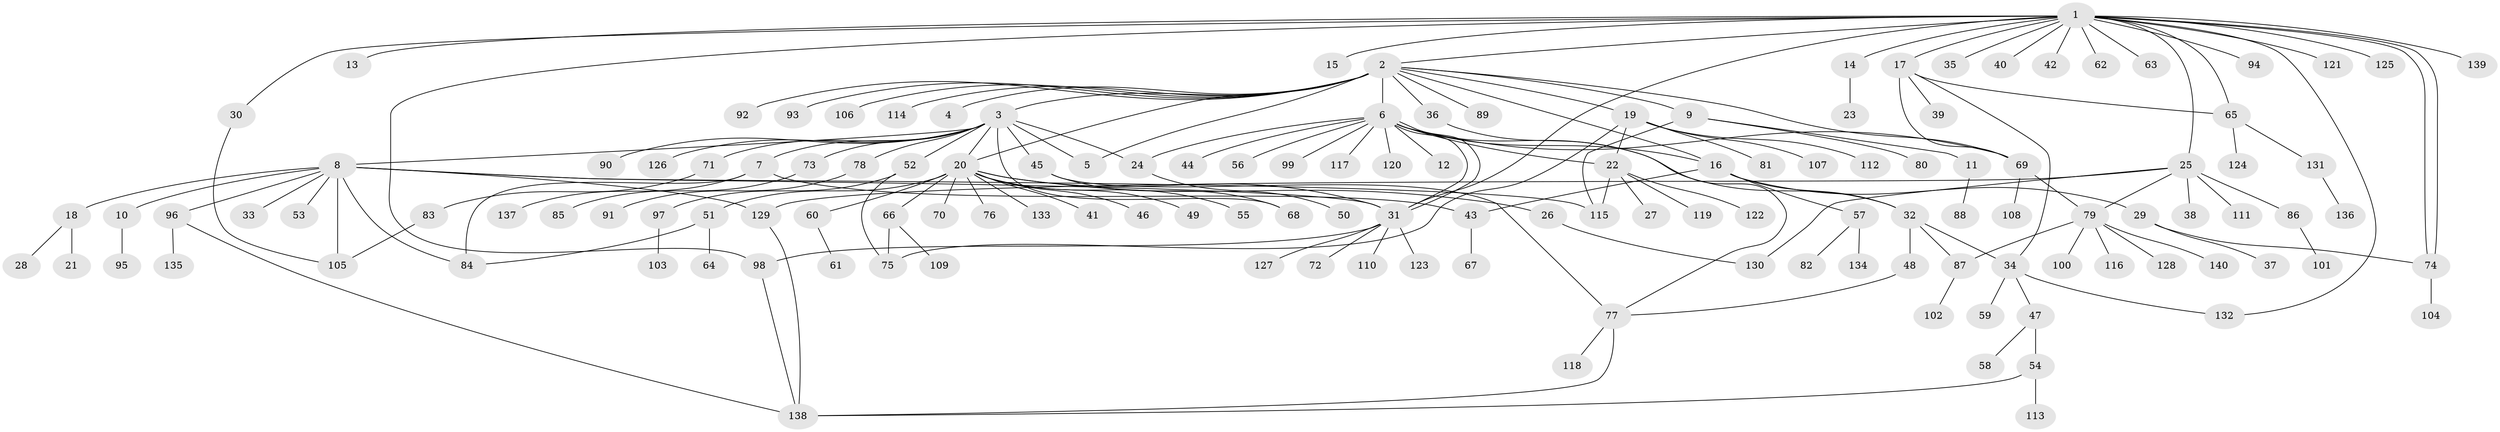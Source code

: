 // coarse degree distribution, {22: 0.00909090909090909, 14: 0.00909090909090909, 12: 0.00909090909090909, 1: 0.6181818181818182, 16: 0.00909090909090909, 5: 0.045454545454545456, 10: 0.00909090909090909, 4: 0.01818181818181818, 2: 0.11818181818181818, 7: 0.01818181818181818, 13: 0.00909090909090909, 3: 0.08181818181818182, 9: 0.00909090909090909, 6: 0.03636363636363636}
// Generated by graph-tools (version 1.1) at 2025/23/03/03/25 07:23:55]
// undirected, 140 vertices, 177 edges
graph export_dot {
graph [start="1"]
  node [color=gray90,style=filled];
  1;
  2;
  3;
  4;
  5;
  6;
  7;
  8;
  9;
  10;
  11;
  12;
  13;
  14;
  15;
  16;
  17;
  18;
  19;
  20;
  21;
  22;
  23;
  24;
  25;
  26;
  27;
  28;
  29;
  30;
  31;
  32;
  33;
  34;
  35;
  36;
  37;
  38;
  39;
  40;
  41;
  42;
  43;
  44;
  45;
  46;
  47;
  48;
  49;
  50;
  51;
  52;
  53;
  54;
  55;
  56;
  57;
  58;
  59;
  60;
  61;
  62;
  63;
  64;
  65;
  66;
  67;
  68;
  69;
  70;
  71;
  72;
  73;
  74;
  75;
  76;
  77;
  78;
  79;
  80;
  81;
  82;
  83;
  84;
  85;
  86;
  87;
  88;
  89;
  90;
  91;
  92;
  93;
  94;
  95;
  96;
  97;
  98;
  99;
  100;
  101;
  102;
  103;
  104;
  105;
  106;
  107;
  108;
  109;
  110;
  111;
  112;
  113;
  114;
  115;
  116;
  117;
  118;
  119;
  120;
  121;
  122;
  123;
  124;
  125;
  126;
  127;
  128;
  129;
  130;
  131;
  132;
  133;
  134;
  135;
  136;
  137;
  138;
  139;
  140;
  1 -- 2;
  1 -- 13;
  1 -- 14;
  1 -- 15;
  1 -- 17;
  1 -- 25;
  1 -- 30;
  1 -- 31;
  1 -- 35;
  1 -- 40;
  1 -- 42;
  1 -- 62;
  1 -- 63;
  1 -- 65;
  1 -- 74;
  1 -- 74;
  1 -- 94;
  1 -- 98;
  1 -- 121;
  1 -- 125;
  1 -- 132;
  1 -- 139;
  2 -- 3;
  2 -- 4;
  2 -- 5;
  2 -- 6;
  2 -- 9;
  2 -- 16;
  2 -- 19;
  2 -- 20;
  2 -- 36;
  2 -- 69;
  2 -- 89;
  2 -- 92;
  2 -- 93;
  2 -- 106;
  2 -- 114;
  3 -- 5;
  3 -- 7;
  3 -- 8;
  3 -- 20;
  3 -- 24;
  3 -- 45;
  3 -- 52;
  3 -- 68;
  3 -- 71;
  3 -- 73;
  3 -- 78;
  3 -- 90;
  3 -- 126;
  6 -- 12;
  6 -- 16;
  6 -- 22;
  6 -- 24;
  6 -- 31;
  6 -- 31;
  6 -- 32;
  6 -- 44;
  6 -- 56;
  6 -- 69;
  6 -- 99;
  6 -- 117;
  6 -- 120;
  7 -- 43;
  7 -- 84;
  7 -- 137;
  8 -- 10;
  8 -- 18;
  8 -- 31;
  8 -- 33;
  8 -- 53;
  8 -- 84;
  8 -- 96;
  8 -- 105;
  8 -- 115;
  8 -- 129;
  9 -- 11;
  9 -- 80;
  9 -- 115;
  10 -- 95;
  11 -- 88;
  14 -- 23;
  16 -- 29;
  16 -- 32;
  16 -- 43;
  16 -- 57;
  17 -- 34;
  17 -- 39;
  17 -- 65;
  17 -- 69;
  18 -- 21;
  18 -- 28;
  19 -- 22;
  19 -- 75;
  19 -- 81;
  19 -- 107;
  19 -- 112;
  20 -- 26;
  20 -- 31;
  20 -- 41;
  20 -- 46;
  20 -- 49;
  20 -- 51;
  20 -- 55;
  20 -- 60;
  20 -- 66;
  20 -- 70;
  20 -- 76;
  20 -- 133;
  22 -- 27;
  22 -- 115;
  22 -- 119;
  22 -- 122;
  24 -- 50;
  25 -- 38;
  25 -- 79;
  25 -- 86;
  25 -- 111;
  25 -- 129;
  25 -- 130;
  26 -- 130;
  29 -- 37;
  29 -- 74;
  30 -- 105;
  31 -- 72;
  31 -- 98;
  31 -- 110;
  31 -- 123;
  31 -- 127;
  32 -- 34;
  32 -- 48;
  32 -- 87;
  34 -- 47;
  34 -- 59;
  34 -- 132;
  36 -- 77;
  43 -- 67;
  45 -- 68;
  45 -- 77;
  47 -- 54;
  47 -- 58;
  48 -- 77;
  51 -- 64;
  51 -- 84;
  52 -- 75;
  52 -- 97;
  54 -- 113;
  54 -- 138;
  57 -- 82;
  57 -- 134;
  60 -- 61;
  65 -- 124;
  65 -- 131;
  66 -- 75;
  66 -- 109;
  69 -- 79;
  69 -- 108;
  71 -- 83;
  73 -- 85;
  74 -- 104;
  77 -- 118;
  77 -- 138;
  78 -- 91;
  79 -- 87;
  79 -- 100;
  79 -- 116;
  79 -- 128;
  79 -- 140;
  83 -- 105;
  86 -- 101;
  87 -- 102;
  96 -- 135;
  96 -- 138;
  97 -- 103;
  98 -- 138;
  129 -- 138;
  131 -- 136;
}
